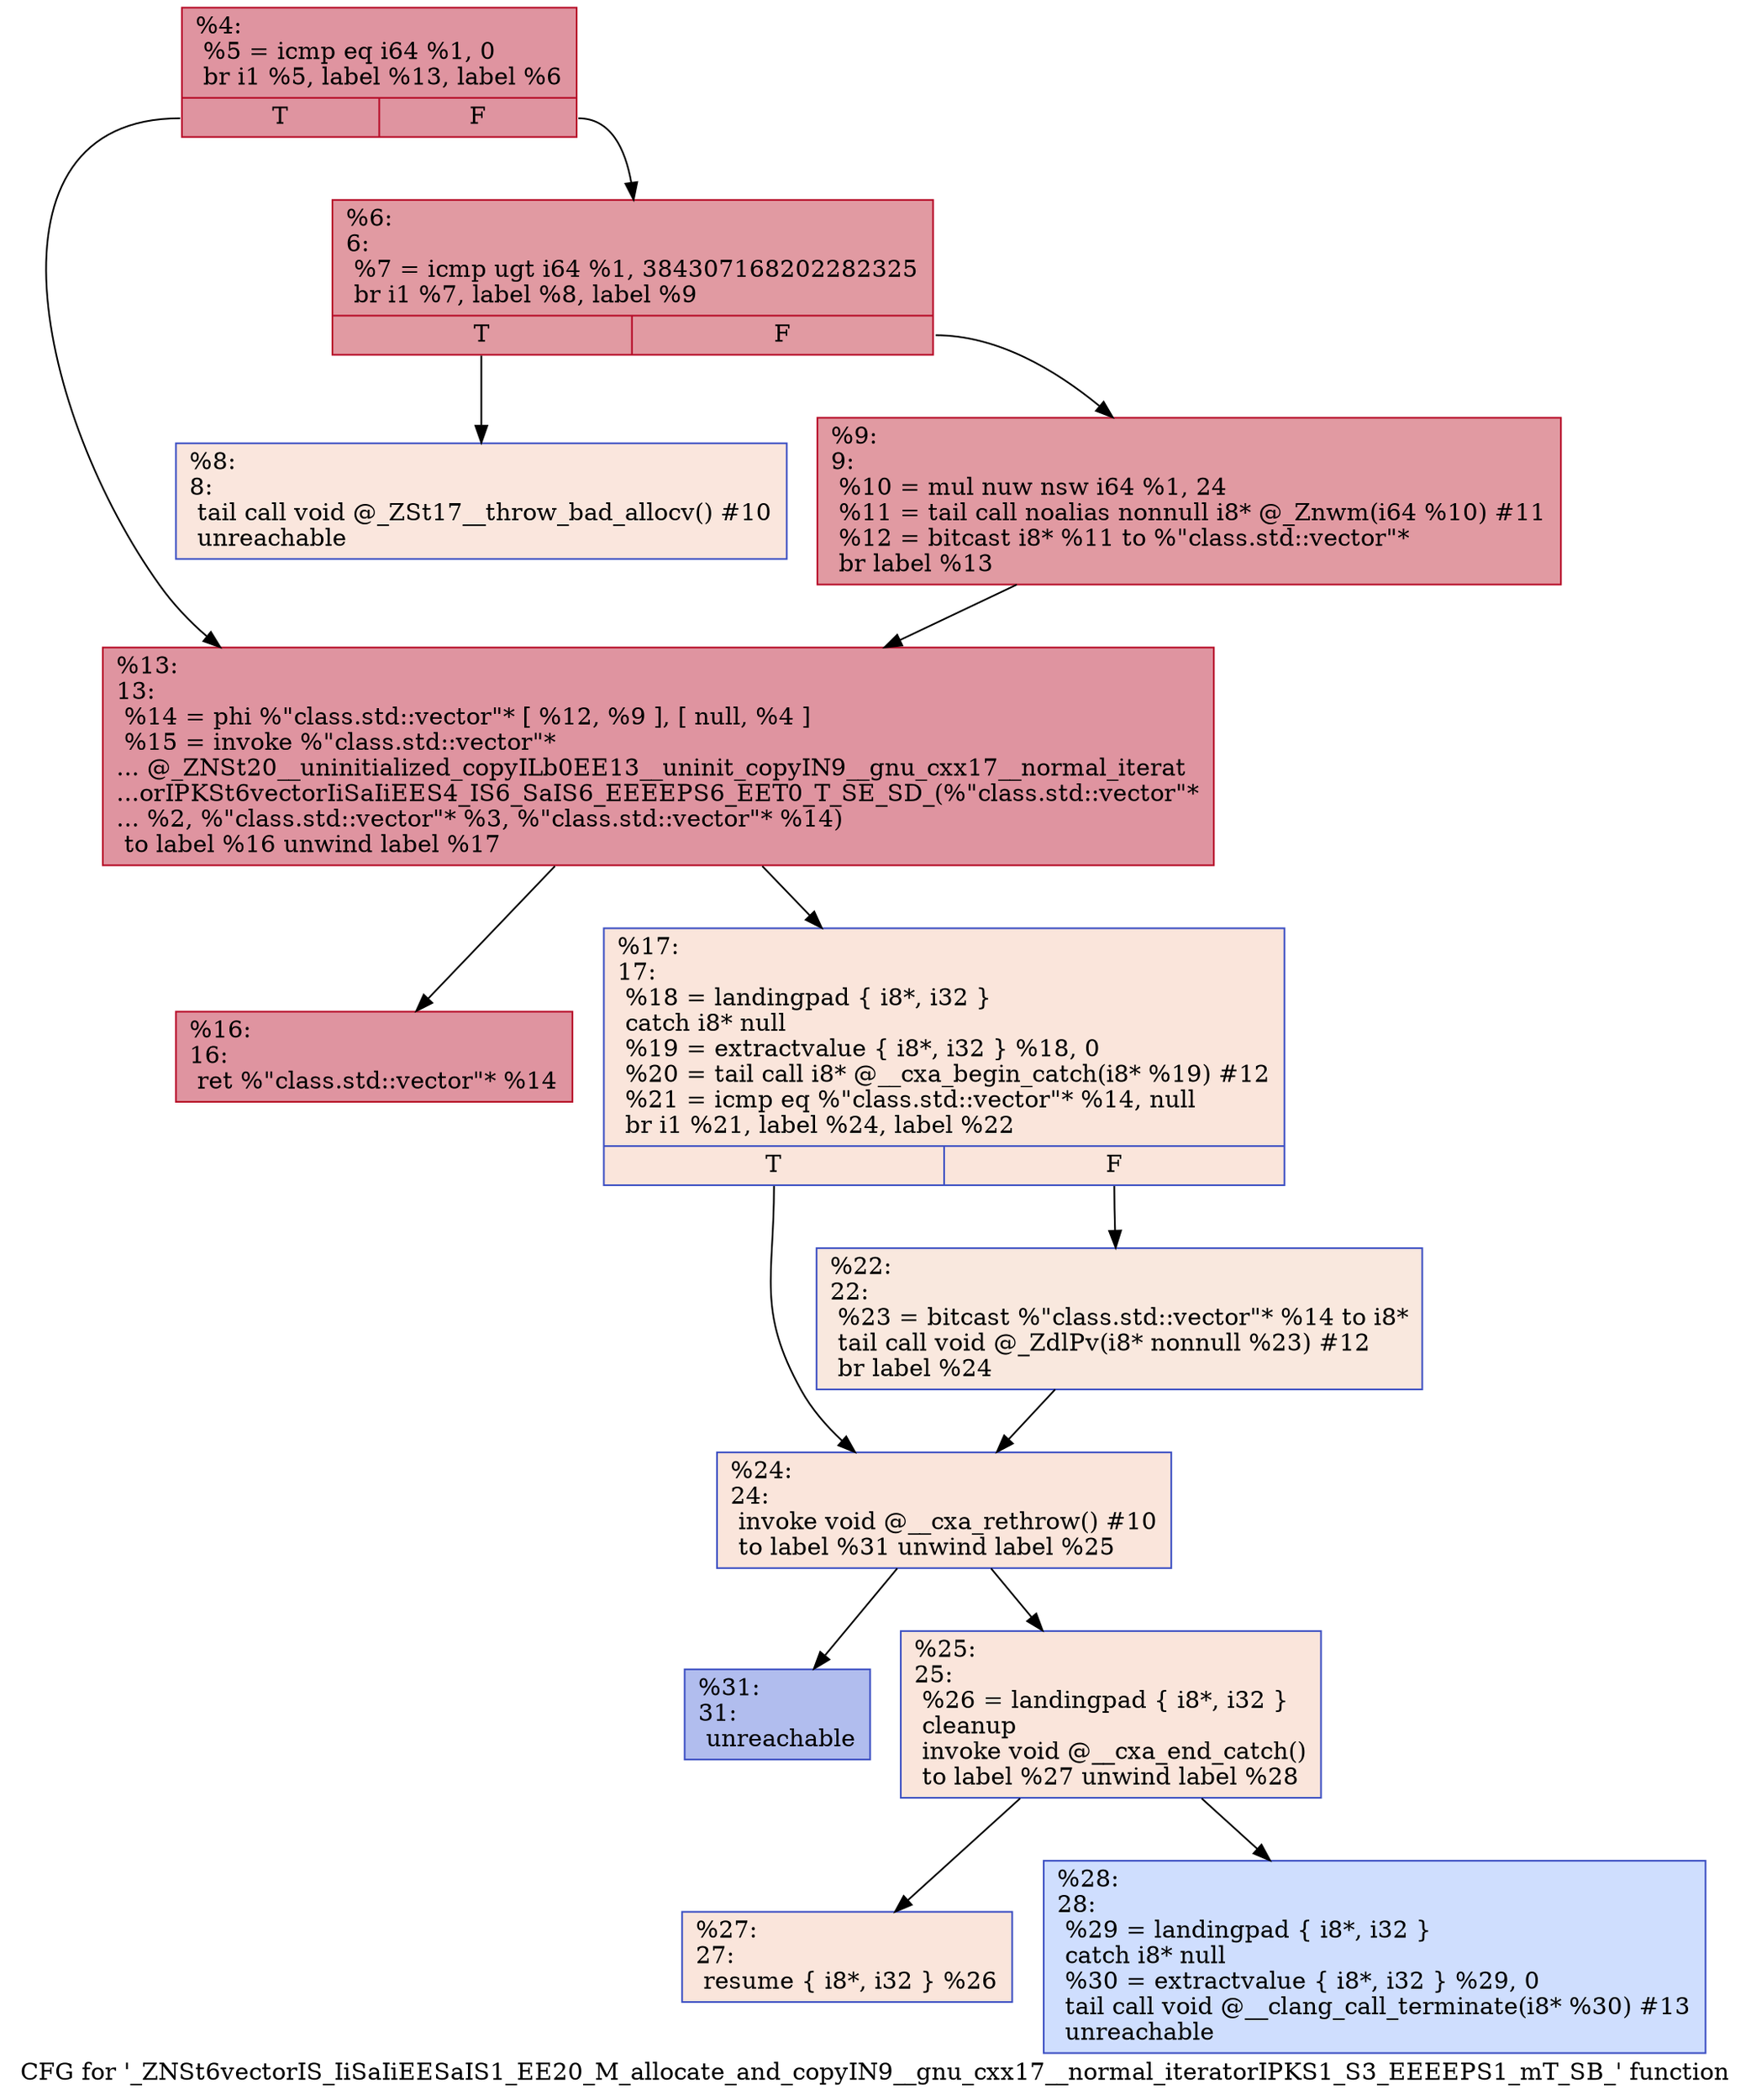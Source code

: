 digraph "CFG for '_ZNSt6vectorIS_IiSaIiEESaIS1_EE20_M_allocate_and_copyIN9__gnu_cxx17__normal_iteratorIPKS1_S3_EEEEPS1_mT_SB_' function" {
	label="CFG for '_ZNSt6vectorIS_IiSaIiEESaIS1_EE20_M_allocate_and_copyIN9__gnu_cxx17__normal_iteratorIPKS1_S3_EEEEPS1_mT_SB_' function";

	Node0x559932932690 [shape=record,color="#b70d28ff", style=filled, fillcolor="#b70d2870",label="{%4:\l  %5 = icmp eq i64 %1, 0\l  br i1 %5, label %13, label %6\l|{<s0>T|<s1>F}}"];
	Node0x559932932690:s0 -> Node0x559932932730;
	Node0x559932932690:s1 -> Node0x559932932780;
	Node0x559932932780 [shape=record,color="#b70d28ff", style=filled, fillcolor="#bb1b2c70",label="{%6:\l6:                                                \l  %7 = icmp ugt i64 %1, 384307168202282325\l  br i1 %7, label %8, label %9\l|{<s0>T|<s1>F}}"];
	Node0x559932932780:s0 -> Node0x559932932910;
	Node0x559932932780:s1 -> Node0x559932932960;
	Node0x559932932910 [shape=record,color="#3d50c3ff", style=filled, fillcolor="#f3c7b170",label="{%8:\l8:                                                \l  tail call void @_ZSt17__throw_bad_allocv() #10\l  unreachable\l}"];
	Node0x559932932960 [shape=record,color="#b70d28ff", style=filled, fillcolor="#bb1b2c70",label="{%9:\l9:                                                \l  %10 = mul nuw nsw i64 %1, 24\l  %11 = tail call noalias nonnull i8* @_Znwm(i64 %10) #11\l  %12 = bitcast i8* %11 to %\"class.std::vector\"*\l  br label %13\l}"];
	Node0x559932932960 -> Node0x559932932730;
	Node0x559932932730 [shape=record,color="#b70d28ff", style=filled, fillcolor="#b70d2870",label="{%13:\l13:                                               \l  %14 = phi %\"class.std::vector\"* [ %12, %9 ], [ null, %4 ]\l  %15 = invoke %\"class.std::vector\"*\l... @_ZNSt20__uninitialized_copyILb0EE13__uninit_copyIN9__gnu_cxx17__normal_iterat\l...orIPKSt6vectorIiSaIiEES4_IS6_SaIS6_EEEEPS6_EET0_T_SE_SD_(%\"class.std::vector\"*\l... %2, %\"class.std::vector\"* %3, %\"class.std::vector\"* %14)\l          to label %16 unwind label %17\l}"];
	Node0x559932932730 -> Node0x559932932ea0;
	Node0x559932932730 -> Node0x559932932ef0;
	Node0x559932932ea0 [shape=record,color="#b70d28ff", style=filled, fillcolor="#b70d2870",label="{%16:\l16:                                               \l  ret %\"class.std::vector\"* %14\l}"];
	Node0x559932932ef0 [shape=record,color="#3d50c3ff", style=filled, fillcolor="#f4c5ad70",label="{%17:\l17:                                               \l  %18 = landingpad \{ i8*, i32 \}\l          catch i8* null\l  %19 = extractvalue \{ i8*, i32 \} %18, 0\l  %20 = tail call i8* @__cxa_begin_catch(i8* %19) #12\l  %21 = icmp eq %\"class.std::vector\"* %14, null\l  br i1 %21, label %24, label %22\l|{<s0>T|<s1>F}}"];
	Node0x559932932ef0:s0 -> Node0x559932933450;
	Node0x559932932ef0:s1 -> Node0x5599329334a0;
	Node0x5599329334a0 [shape=record,color="#3d50c3ff", style=filled, fillcolor="#f2cab570",label="{%22:\l22:                                               \l  %23 = bitcast %\"class.std::vector\"* %14 to i8*\l  tail call void @_ZdlPv(i8* nonnull %23) #12\l  br label %24\l}"];
	Node0x5599329334a0 -> Node0x559932933450;
	Node0x559932933450 [shape=record,color="#3d50c3ff", style=filled, fillcolor="#f4c5ad70",label="{%24:\l24:                                               \l  invoke void @__cxa_rethrow() #10\l          to label %31 unwind label %25\l}"];
	Node0x559932933450 -> Node0x559932933790;
	Node0x559932933450 -> Node0x5599329337e0;
	Node0x5599329337e0 [shape=record,color="#3d50c3ff", style=filled, fillcolor="#f4c5ad70",label="{%25:\l25:                                               \l  %26 = landingpad \{ i8*, i32 \}\l          cleanup\l  invoke void @__cxa_end_catch()\l          to label %27 unwind label %28\l}"];
	Node0x5599329337e0 -> Node0x5599329339b0;
	Node0x5599329337e0 -> Node0x559932933a00;
	Node0x5599329339b0 [shape=record,color="#3d50c3ff", style=filled, fillcolor="#f4c5ad70",label="{%27:\l27:                                               \l  resume \{ i8*, i32 \} %26\l}"];
	Node0x559932933a00 [shape=record,color="#3d50c3ff", style=filled, fillcolor="#93b5fe70",label="{%28:\l28:                                               \l  %29 = landingpad \{ i8*, i32 \}\l          catch i8* null\l  %30 = extractvalue \{ i8*, i32 \} %29, 0\l  tail call void @__clang_call_terminate(i8* %30) #13\l  unreachable\l}"];
	Node0x559932933790 [shape=record,color="#3d50c3ff", style=filled, fillcolor="#4f69d970",label="{%31:\l31:                                               \l  unreachable\l}"];
}
